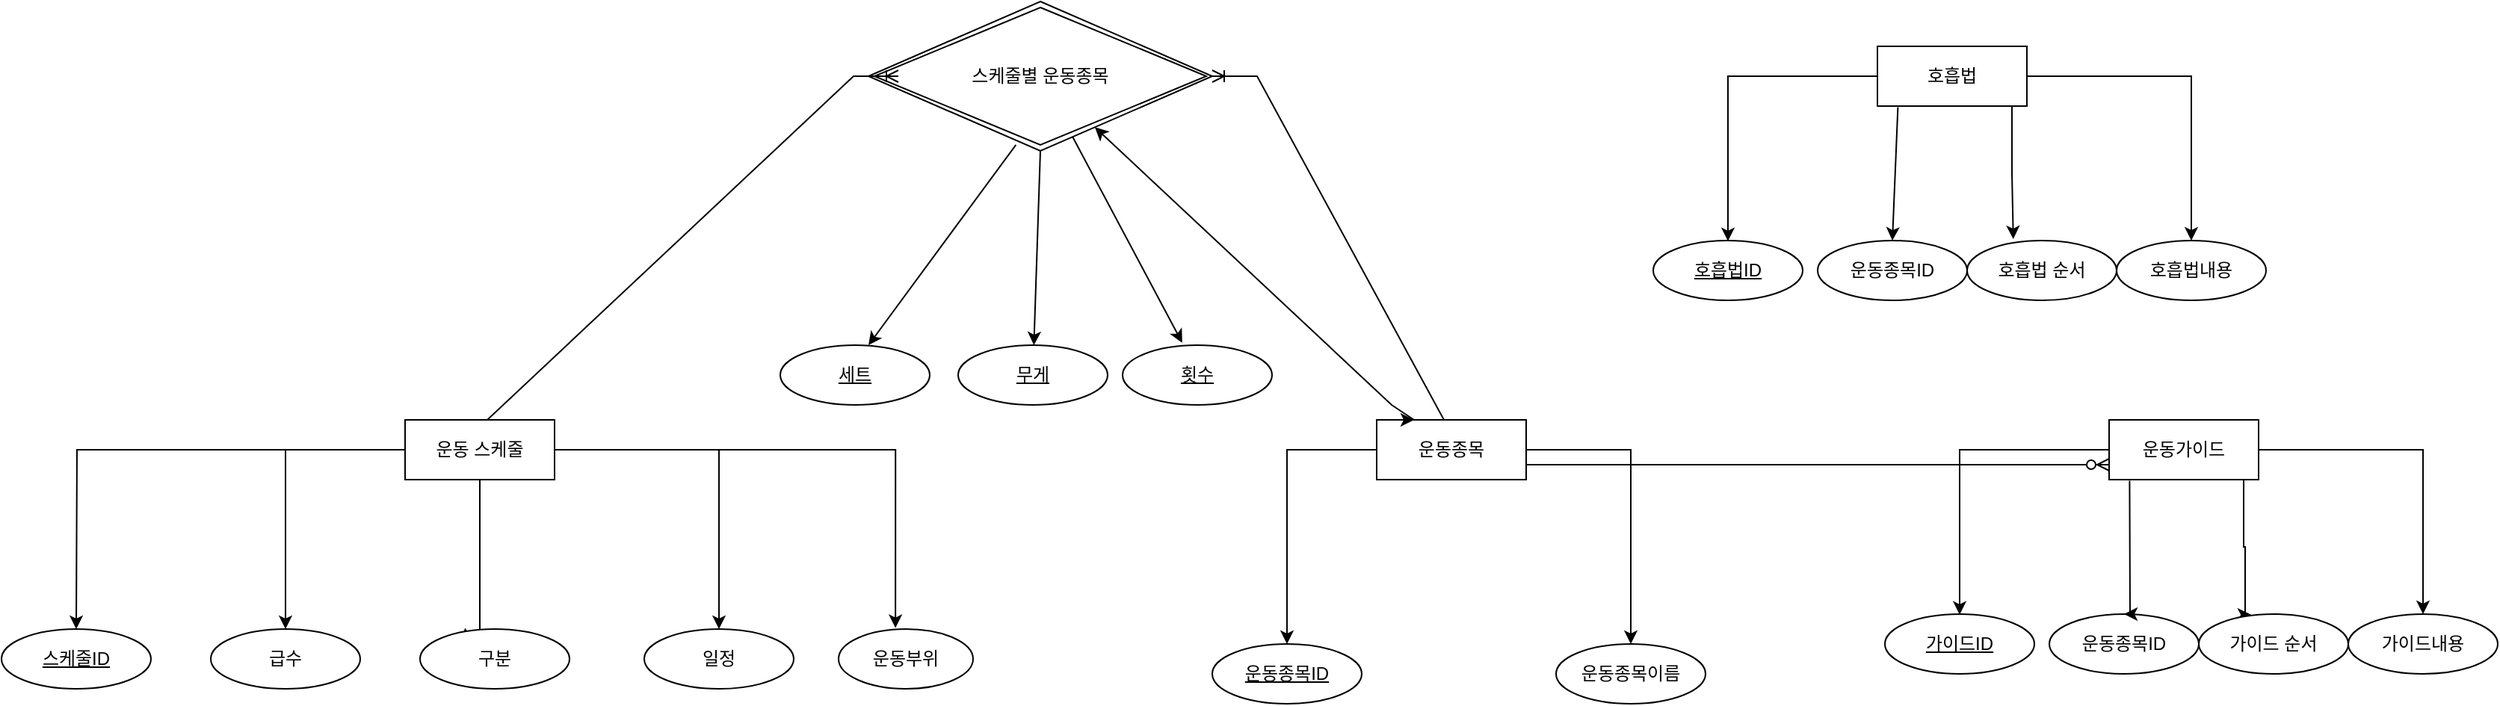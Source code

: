<mxfile version="18.1.2" type="device"><diagram id="R2lEEEUBdFMjLlhIrx00" name="Page-1"><mxGraphModel dx="1410" dy="1191" grid="1" gridSize="10" guides="1" tooltips="1" connect="1" arrows="1" fold="1" page="1" pageScale="1" pageWidth="4681" pageHeight="3300" math="0" shadow="0" extFonts="Permanent Marker^https://fonts.googleapis.com/css?family=Permanent+Marker"><root><mxCell id="0"/><mxCell id="1" parent="0"/><mxCell id="oLe96Ss4c-Gm8ys2VA_3-11" style="edgeStyle=orthogonalEdgeStyle;rounded=0;orthogonalLoop=1;jettySize=auto;html=1;entryX=0.303;entryY=-0.018;entryDx=0;entryDy=0;entryPerimeter=0;" edge="1" parent="1" target="oLe96Ss4c-Gm8ys2VA_3-4"><mxGeometry relative="1" as="geometry"><mxPoint x="2150" y="340" as="sourcePoint"/><Array as="points"><mxPoint x="2140" y="340"/><mxPoint x="2140" y="449"/><mxPoint x="2130" y="449"/></Array></mxGeometry></mxCell><mxCell id="oLe96Ss4c-Gm8ys2VA_3-24" style="edgeStyle=orthogonalEdgeStyle;rounded=0;orthogonalLoop=1;jettySize=auto;html=1;entryX=0.5;entryY=0;entryDx=0;entryDy=0;" edge="1" parent="1" source="oLe96Ss4c-Gm8ys2VA_3-1" target="oLe96Ss4c-Gm8ys2VA_3-5"><mxGeometry relative="1" as="geometry"/></mxCell><mxCell id="oLe96Ss4c-Gm8ys2VA_3-25" style="edgeStyle=orthogonalEdgeStyle;rounded=0;orthogonalLoop=1;jettySize=auto;html=1;entryX=0.423;entryY=-0.018;entryDx=0;entryDy=0;entryPerimeter=0;" edge="1" parent="1" source="oLe96Ss4c-Gm8ys2VA_3-1" target="oLe96Ss4c-Gm8ys2VA_3-6"><mxGeometry relative="1" as="geometry"/></mxCell><mxCell id="oLe96Ss4c-Gm8ys2VA_3-26" style="edgeStyle=orthogonalEdgeStyle;rounded=0;orthogonalLoop=1;jettySize=auto;html=1;entryX=0.5;entryY=0;entryDx=0;entryDy=0;" edge="1" parent="1" source="oLe96Ss4c-Gm8ys2VA_3-1"><mxGeometry relative="1" as="geometry"><mxPoint x="1870" y="440" as="targetPoint"/></mxGeometry></mxCell><mxCell id="oLe96Ss4c-Gm8ys2VA_3-38" style="edgeStyle=orthogonalEdgeStyle;rounded=0;orthogonalLoop=1;jettySize=auto;html=1;entryX=0.5;entryY=0;entryDx=0;entryDy=0;" edge="1" parent="1" source="oLe96Ss4c-Gm8ys2VA_3-1" target="oLe96Ss4c-Gm8ys2VA_3-3"><mxGeometry relative="1" as="geometry"/></mxCell><mxCell id="oLe96Ss4c-Gm8ys2VA_3-1" value="운동 스케줄" style="whiteSpace=wrap;html=1;align=center;" vertex="1" parent="1"><mxGeometry x="2090" y="300" width="100" height="40" as="geometry"/></mxCell><mxCell id="oLe96Ss4c-Gm8ys2VA_3-2" value="스케줄ID" style="ellipse;whiteSpace=wrap;html=1;align=center;fontStyle=4;" vertex="1" parent="1"><mxGeometry x="1820" y="440" width="100" height="40" as="geometry"/></mxCell><mxCell id="oLe96Ss4c-Gm8ys2VA_3-3" value="급수&lt;br&gt;" style="ellipse;whiteSpace=wrap;html=1;align=center;" vertex="1" parent="1"><mxGeometry x="1960" y="440" width="100" height="40" as="geometry"/></mxCell><mxCell id="oLe96Ss4c-Gm8ys2VA_3-4" value="구분" style="ellipse;whiteSpace=wrap;html=1;align=center;" vertex="1" parent="1"><mxGeometry x="2100" y="440" width="100" height="40" as="geometry"/></mxCell><mxCell id="oLe96Ss4c-Gm8ys2VA_3-5" value="일정" style="ellipse;whiteSpace=wrap;html=1;align=center;" vertex="1" parent="1"><mxGeometry x="2250" y="440" width="100" height="40" as="geometry"/></mxCell><mxCell id="oLe96Ss4c-Gm8ys2VA_3-6" value="운동부위" style="ellipse;whiteSpace=wrap;html=1;align=center;" vertex="1" parent="1"><mxGeometry x="2380" y="440" width="90" height="40" as="geometry"/></mxCell><mxCell id="oLe96Ss4c-Gm8ys2VA_3-30" style="edgeStyle=orthogonalEdgeStyle;rounded=0;orthogonalLoop=1;jettySize=auto;html=1;entryX=0.5;entryY=0;entryDx=0;entryDy=0;" edge="1" source="oLe96Ss4c-Gm8ys2VA_3-31" target="oLe96Ss4c-Gm8ys2VA_3-32" parent="1"><mxGeometry relative="1" as="geometry"/></mxCell><mxCell id="oLe96Ss4c-Gm8ys2VA_3-37" style="edgeStyle=orthogonalEdgeStyle;rounded=0;orthogonalLoop=1;jettySize=auto;html=1;exitX=1;exitY=0.5;exitDx=0;exitDy=0;entryX=0.5;entryY=0;entryDx=0;entryDy=0;" edge="1" parent="1" source="oLe96Ss4c-Gm8ys2VA_3-31" target="oLe96Ss4c-Gm8ys2VA_3-33"><mxGeometry relative="1" as="geometry"><mxPoint x="3060" y="440" as="targetPoint"/><Array as="points"><mxPoint x="2910" y="320"/></Array></mxGeometry></mxCell><mxCell id="oLe96Ss4c-Gm8ys2VA_3-31" value="운동종목" style="whiteSpace=wrap;html=1;align=center;" vertex="1" parent="1"><mxGeometry x="2740" y="300" width="100" height="40" as="geometry"/></mxCell><mxCell id="oLe96Ss4c-Gm8ys2VA_3-32" value="운동종목ID" style="ellipse;whiteSpace=wrap;html=1;align=center;fontStyle=4;" vertex="1" parent="1"><mxGeometry x="2630" y="450" width="100" height="40" as="geometry"/></mxCell><mxCell id="oLe96Ss4c-Gm8ys2VA_3-33" value="운동종목이름" style="ellipse;whiteSpace=wrap;html=1;align=center;" vertex="1" parent="1"><mxGeometry x="2860" y="450" width="100" height="40" as="geometry"/></mxCell><mxCell id="oLe96Ss4c-Gm8ys2VA_3-39" value="스케줄별 운동종목&lt;br&gt;" style="shape=rhombus;double=1;perimeter=rhombusPerimeter;whiteSpace=wrap;html=1;align=center;" vertex="1" parent="1"><mxGeometry x="2400" y="20" width="230" height="100" as="geometry"/></mxCell><mxCell id="oLe96Ss4c-Gm8ys2VA_3-44" value="" style="endArrow=classic;html=1;rounded=0;exitX=0.25;exitY=0;exitDx=0;exitDy=0;" edge="1" parent="1" source="oLe96Ss4c-Gm8ys2VA_3-31" target="oLe96Ss4c-Gm8ys2VA_3-39"><mxGeometry width="50" height="50" relative="1" as="geometry"><mxPoint x="2730" y="320" as="sourcePoint"/><mxPoint x="2780" y="270" as="targetPoint"/><Array as="points"><mxPoint x="2750" y="290"/></Array></mxGeometry></mxCell><mxCell id="oLe96Ss4c-Gm8ys2VA_3-46" value="세트" style="ellipse;whiteSpace=wrap;html=1;align=center;fontStyle=4;" vertex="1" parent="1"><mxGeometry x="2341" y="250" width="100" height="40" as="geometry"/></mxCell><mxCell id="oLe96Ss4c-Gm8ys2VA_3-47" value="무게" style="ellipse;whiteSpace=wrap;html=1;align=center;fontStyle=4;" vertex="1" parent="1"><mxGeometry x="2460" y="250" width="100" height="40" as="geometry"/></mxCell><mxCell id="oLe96Ss4c-Gm8ys2VA_3-48" value="횟수" style="ellipse;whiteSpace=wrap;html=1;align=center;fontStyle=4;" vertex="1" parent="1"><mxGeometry x="2570" y="250" width="100" height="40" as="geometry"/></mxCell><mxCell id="oLe96Ss4c-Gm8ys2VA_3-50" value="" style="endArrow=classic;html=1;rounded=0;entryX=0.399;entryY=-0.04;entryDx=0;entryDy=0;entryPerimeter=0;" edge="1" parent="1" source="oLe96Ss4c-Gm8ys2VA_3-39" target="oLe96Ss4c-Gm8ys2VA_3-48"><mxGeometry width="50" height="50" relative="1" as="geometry"><mxPoint x="2520" y="180" as="sourcePoint"/><mxPoint x="2640" y="70" as="targetPoint"/></mxGeometry></mxCell><mxCell id="oLe96Ss4c-Gm8ys2VA_3-51" value="" style="endArrow=classic;html=1;rounded=0;entryX=0.59;entryY=0;entryDx=0;entryDy=0;entryPerimeter=0;exitX=0.429;exitY=0.959;exitDx=0;exitDy=0;exitPerimeter=0;" edge="1" parent="1" source="oLe96Ss4c-Gm8ys2VA_3-39" target="oLe96Ss4c-Gm8ys2VA_3-46"><mxGeometry width="50" height="50" relative="1" as="geometry"><mxPoint x="2460" y="170" as="sourcePoint"/><mxPoint x="2510" y="120" as="targetPoint"/></mxGeometry></mxCell><mxCell id="oLe96Ss4c-Gm8ys2VA_3-52" value="" style="endArrow=classic;html=1;rounded=0;exitX=0.5;exitY=1;exitDx=0;exitDy=0;" edge="1" parent="1" source="oLe96Ss4c-Gm8ys2VA_3-39" target="oLe96Ss4c-Gm8ys2VA_3-47"><mxGeometry width="50" height="50" relative="1" as="geometry"><mxPoint x="2485" y="200" as="sourcePoint"/><mxPoint x="2535" y="150" as="targetPoint"/></mxGeometry></mxCell><mxCell id="oLe96Ss4c-Gm8ys2VA_3-53" value="" style="edgeStyle=entityRelationEdgeStyle;fontSize=12;html=1;endArrow=ERoneToMany;rounded=0;exitX=0.25;exitY=0;exitDx=0;exitDy=0;" edge="1" parent="1" source="oLe96Ss4c-Gm8ys2VA_3-1"><mxGeometry width="100" height="100" relative="1" as="geometry"><mxPoint x="2320" y="170" as="sourcePoint"/><mxPoint x="2420" y="70" as="targetPoint"/></mxGeometry></mxCell><mxCell id="oLe96Ss4c-Gm8ys2VA_3-54" value="" style="edgeStyle=entityRelationEdgeStyle;fontSize=12;html=1;endArrow=ERoneToMany;rounded=0;entryX=1;entryY=0.5;entryDx=0;entryDy=0;exitX=0.75;exitY=0;exitDx=0;exitDy=0;" edge="1" parent="1" source="oLe96Ss4c-Gm8ys2VA_3-31" target="oLe96Ss4c-Gm8ys2VA_3-39"><mxGeometry width="100" height="100" relative="1" as="geometry"><mxPoint x="2550" y="190" as="sourcePoint"/><mxPoint x="2650" y="90" as="targetPoint"/></mxGeometry></mxCell><mxCell id="oLe96Ss4c-Gm8ys2VA_3-55" style="edgeStyle=orthogonalEdgeStyle;rounded=0;orthogonalLoop=1;jettySize=auto;html=1;exitX=0;exitY=0;exitDx=0;exitDy=0;entryX=0.25;entryY=0;entryDx=0;entryDy=0;" edge="1" parent="1" source="oLe96Ss4c-Gm8ys2VA_3-31" target="oLe96Ss4c-Gm8ys2VA_3-31"><mxGeometry relative="1" as="geometry"/></mxCell><mxCell id="oLe96Ss4c-Gm8ys2VA_3-80" style="edgeStyle=orthogonalEdgeStyle;rounded=0;orthogonalLoop=1;jettySize=auto;html=1;" edge="1" source="oLe96Ss4c-Gm8ys2VA_3-82" parent="1"><mxGeometry relative="1" as="geometry"><mxPoint x="3130" y="430.404" as="targetPoint"/><Array as="points"><mxPoint x="3130" y="320"/></Array></mxGeometry></mxCell><mxCell id="oLe96Ss4c-Gm8ys2VA_3-81" style="edgeStyle=orthogonalEdgeStyle;rounded=0;orthogonalLoop=1;jettySize=auto;html=1;entryX=0.35;entryY=0.009;entryDx=0;entryDy=0;entryPerimeter=0;" edge="1" source="oLe96Ss4c-Gm8ys2VA_3-82" target="oLe96Ss4c-Gm8ys2VA_3-84" parent="1"><mxGeometry relative="1" as="geometry"><Array as="points"><mxPoint x="3320" y="385"/><mxPoint x="3321" y="385"/><mxPoint x="3321" y="430"/></Array></mxGeometry></mxCell><mxCell id="oLe96Ss4c-Gm8ys2VA_3-89" style="edgeStyle=orthogonalEdgeStyle;rounded=0;orthogonalLoop=1;jettySize=auto;html=1;entryX=0.5;entryY=0;entryDx=0;entryDy=0;" edge="1" parent="1" source="oLe96Ss4c-Gm8ys2VA_3-82" target="oLe96Ss4c-Gm8ys2VA_3-85"><mxGeometry relative="1" as="geometry"/></mxCell><mxCell id="oLe96Ss4c-Gm8ys2VA_3-82" value="운동가이드" style="whiteSpace=wrap;html=1;align=center;" vertex="1" parent="1"><mxGeometry x="3230" y="300" width="100" height="40" as="geometry"/></mxCell><mxCell id="oLe96Ss4c-Gm8ys2VA_3-83" value="가이드ID" style="ellipse;whiteSpace=wrap;html=1;align=center;fontStyle=4;" vertex="1" parent="1"><mxGeometry x="3080" y="430" width="100" height="40" as="geometry"/></mxCell><mxCell id="oLe96Ss4c-Gm8ys2VA_3-84" value="가이드 순서" style="ellipse;whiteSpace=wrap;html=1;align=center;" vertex="1" parent="1"><mxGeometry x="3290" y="430" width="100" height="40" as="geometry"/></mxCell><mxCell id="oLe96Ss4c-Gm8ys2VA_3-85" value="가이드내용" style="ellipse;whiteSpace=wrap;html=1;align=center;" vertex="1" parent="1"><mxGeometry x="3390" y="430" width="100" height="40" as="geometry"/></mxCell><mxCell id="oLe96Ss4c-Gm8ys2VA_3-94" value="운동종목ID" style="ellipse;whiteSpace=wrap;html=1;align=center;" vertex="1" parent="1"><mxGeometry x="3190" y="430" width="100" height="40" as="geometry"/></mxCell><mxCell id="oLe96Ss4c-Gm8ys2VA_3-97" value="" style="endArrow=classic;html=1;rounded=0;entryX=0.5;entryY=0;entryDx=0;entryDy=0;exitX=0.137;exitY=1.018;exitDx=0;exitDy=0;exitPerimeter=0;" edge="1" parent="1" source="oLe96Ss4c-Gm8ys2VA_3-82" target="oLe96Ss4c-Gm8ys2VA_3-94"><mxGeometry width="50" height="50" relative="1" as="geometry"><mxPoint x="3200" y="410" as="sourcePoint"/><mxPoint x="3250" y="360" as="targetPoint"/><Array as="points"><mxPoint x="3244" y="430"/></Array></mxGeometry></mxCell><mxCell id="oLe96Ss4c-Gm8ys2VA_3-98" style="edgeStyle=orthogonalEdgeStyle;rounded=0;orthogonalLoop=1;jettySize=auto;html=1;" edge="1" source="oLe96Ss4c-Gm8ys2VA_3-101" parent="1"><mxGeometry relative="1" as="geometry"><mxPoint x="2975" y="180.404" as="targetPoint"/><Array as="points"><mxPoint x="2975" y="70"/></Array></mxGeometry></mxCell><mxCell id="oLe96Ss4c-Gm8ys2VA_3-99" style="edgeStyle=orthogonalEdgeStyle;rounded=0;orthogonalLoop=1;jettySize=auto;html=1;entryX=0.309;entryY=-0.025;entryDx=0;entryDy=0;entryPerimeter=0;" edge="1" source="oLe96Ss4c-Gm8ys2VA_3-101" target="oLe96Ss4c-Gm8ys2VA_3-103" parent="1"><mxGeometry relative="1" as="geometry"><Array as="points"><mxPoint x="3165" y="135"/><mxPoint x="3166" y="135"/></Array></mxGeometry></mxCell><mxCell id="oLe96Ss4c-Gm8ys2VA_3-100" style="edgeStyle=orthogonalEdgeStyle;rounded=0;orthogonalLoop=1;jettySize=auto;html=1;entryX=0.5;entryY=0;entryDx=0;entryDy=0;" edge="1" source="oLe96Ss4c-Gm8ys2VA_3-101" target="oLe96Ss4c-Gm8ys2VA_3-104" parent="1"><mxGeometry relative="1" as="geometry"/></mxCell><mxCell id="oLe96Ss4c-Gm8ys2VA_3-101" value="호흡법" style="whiteSpace=wrap;html=1;align=center;" vertex="1" parent="1"><mxGeometry x="3075" y="50" width="100" height="40" as="geometry"/></mxCell><mxCell id="oLe96Ss4c-Gm8ys2VA_3-102" value="호흡법ID" style="ellipse;whiteSpace=wrap;html=1;align=center;fontStyle=4;" vertex="1" parent="1"><mxGeometry x="2925" y="180" width="100" height="40" as="geometry"/></mxCell><mxCell id="oLe96Ss4c-Gm8ys2VA_3-103" value="호흡법 순서" style="ellipse;whiteSpace=wrap;html=1;align=center;" vertex="1" parent="1"><mxGeometry x="3135" y="180" width="100" height="40" as="geometry"/></mxCell><mxCell id="oLe96Ss4c-Gm8ys2VA_3-104" value="호흡법내용" style="ellipse;whiteSpace=wrap;html=1;align=center;" vertex="1" parent="1"><mxGeometry x="3235" y="180" width="100" height="40" as="geometry"/></mxCell><mxCell id="oLe96Ss4c-Gm8ys2VA_3-105" value="운동종목ID" style="ellipse;whiteSpace=wrap;html=1;align=center;" vertex="1" parent="1"><mxGeometry x="3035" y="180" width="100" height="40" as="geometry"/></mxCell><mxCell id="oLe96Ss4c-Gm8ys2VA_3-106" value="" style="endArrow=classic;html=1;rounded=0;entryX=0.5;entryY=0;entryDx=0;entryDy=0;exitX=0.137;exitY=1.018;exitDx=0;exitDy=0;exitPerimeter=0;" edge="1" source="oLe96Ss4c-Gm8ys2VA_3-101" target="oLe96Ss4c-Gm8ys2VA_3-105" parent="1"><mxGeometry width="50" height="50" relative="1" as="geometry"><mxPoint x="3045" y="160" as="sourcePoint"/><mxPoint x="3095" y="110" as="targetPoint"/></mxGeometry></mxCell><mxCell id="oLe96Ss4c-Gm8ys2VA_3-107" value="" style="edgeStyle=entityRelationEdgeStyle;fontSize=12;html=1;endArrow=ERzeroToMany;endFill=1;rounded=0;entryX=0;entryY=0.75;entryDx=0;entryDy=0;exitX=1;exitY=0.75;exitDx=0;exitDy=0;" edge="1" parent="1" source="oLe96Ss4c-Gm8ys2VA_3-31" target="oLe96Ss4c-Gm8ys2VA_3-82"><mxGeometry width="100" height="100" relative="1" as="geometry"><mxPoint x="2960" y="370" as="sourcePoint"/><mxPoint x="3060" y="270" as="targetPoint"/></mxGeometry></mxCell></root></mxGraphModel></diagram></mxfile>